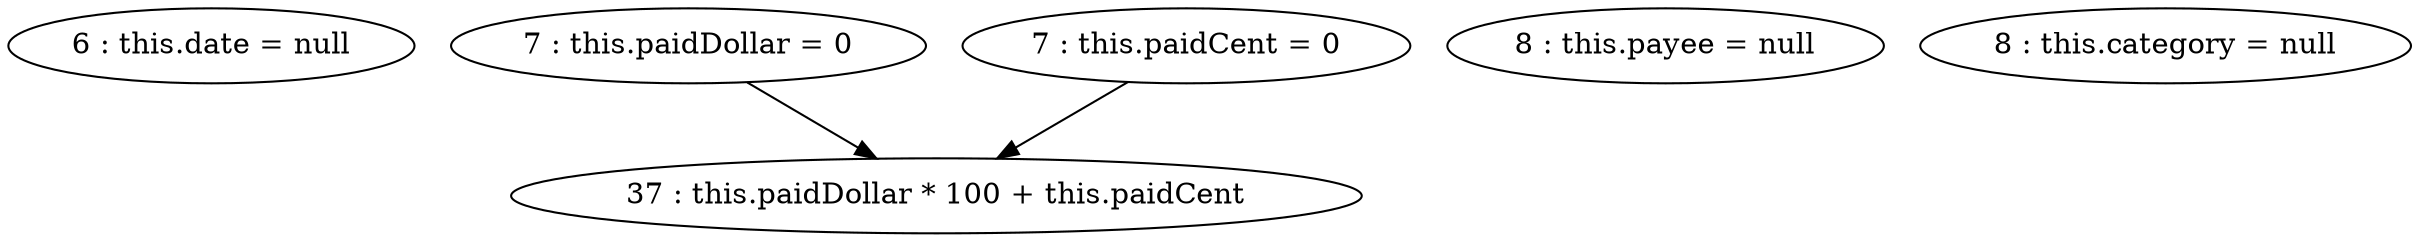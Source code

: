 digraph G {
"6 : this.date = null"
"7 : this.paidDollar = 0"
"7 : this.paidDollar = 0" -> "37 : this.paidDollar * 100 + this.paidCent"
"7 : this.paidCent = 0"
"7 : this.paidCent = 0" -> "37 : this.paidDollar * 100 + this.paidCent"
"8 : this.payee = null"
"8 : this.category = null"
"37 : this.paidDollar * 100 + this.paidCent"
}